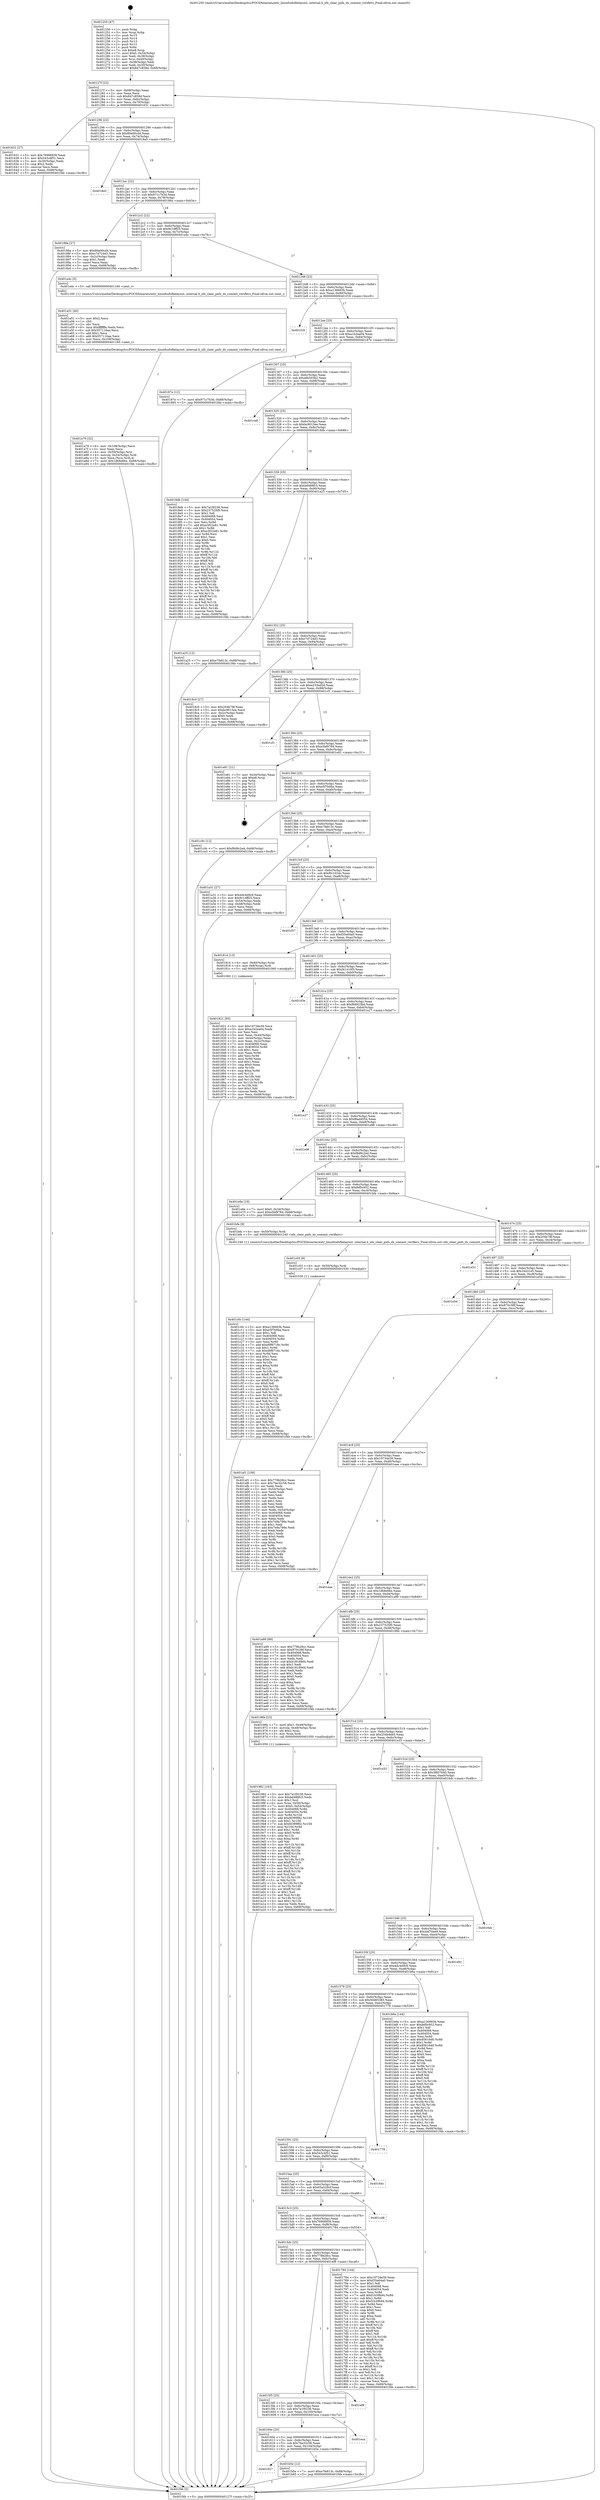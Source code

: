 digraph "0x401250" {
  label = "0x401250 (/mnt/c/Users/mathe/Desktop/tcc/POCII/binaries/extr_linuxfsnfsfilelayout..internal.h_nfs_clear_pnfs_ds_commit_verifiers_Final-ollvm.out::main(0))"
  labelloc = "t"
  node[shape=record]

  Entry [label="",width=0.3,height=0.3,shape=circle,fillcolor=black,style=filled]
  "0x40127f" [label="{
     0x40127f [23]\l
     | [instrs]\l
     &nbsp;&nbsp;0x40127f \<+3\>: mov -0x68(%rbp),%eax\l
     &nbsp;&nbsp;0x401282 \<+2\>: mov %eax,%ecx\l
     &nbsp;&nbsp;0x401284 \<+6\>: sub $0x847c859d,%ecx\l
     &nbsp;&nbsp;0x40128a \<+3\>: mov %eax,-0x6c(%rbp)\l
     &nbsp;&nbsp;0x40128d \<+3\>: mov %ecx,-0x70(%rbp)\l
     &nbsp;&nbsp;0x401290 \<+6\>: je 0000000000401631 \<main+0x3e1\>\l
  }"]
  "0x401631" [label="{
     0x401631 [27]\l
     | [instrs]\l
     &nbsp;&nbsp;0x401631 \<+5\>: mov $0x76968939,%eax\l
     &nbsp;&nbsp;0x401636 \<+5\>: mov $0x543c4f51,%ecx\l
     &nbsp;&nbsp;0x40163b \<+3\>: mov -0x30(%rbp),%edx\l
     &nbsp;&nbsp;0x40163e \<+3\>: cmp $0x2,%edx\l
     &nbsp;&nbsp;0x401641 \<+3\>: cmovne %ecx,%eax\l
     &nbsp;&nbsp;0x401644 \<+3\>: mov %eax,-0x68(%rbp)\l
     &nbsp;&nbsp;0x401647 \<+5\>: jmp 0000000000401f4b \<main+0xcfb\>\l
  }"]
  "0x401296" [label="{
     0x401296 [22]\l
     | [instrs]\l
     &nbsp;&nbsp;0x401296 \<+5\>: jmp 000000000040129b \<main+0x4b\>\l
     &nbsp;&nbsp;0x40129b \<+3\>: mov -0x6c(%rbp),%eax\l
     &nbsp;&nbsp;0x40129e \<+5\>: sub $0x89a00cd4,%eax\l
     &nbsp;&nbsp;0x4012a3 \<+3\>: mov %eax,-0x74(%rbp)\l
     &nbsp;&nbsp;0x4012a6 \<+6\>: je 00000000004018a5 \<main+0x655\>\l
  }"]
  "0x401f4b" [label="{
     0x401f4b [5]\l
     | [instrs]\l
     &nbsp;&nbsp;0x401f4b \<+5\>: jmp 000000000040127f \<main+0x2f\>\l
  }"]
  "0x401250" [label="{
     0x401250 [47]\l
     | [instrs]\l
     &nbsp;&nbsp;0x401250 \<+1\>: push %rbp\l
     &nbsp;&nbsp;0x401251 \<+3\>: mov %rsp,%rbp\l
     &nbsp;&nbsp;0x401254 \<+2\>: push %r15\l
     &nbsp;&nbsp;0x401256 \<+2\>: push %r14\l
     &nbsp;&nbsp;0x401258 \<+2\>: push %r13\l
     &nbsp;&nbsp;0x40125a \<+2\>: push %r12\l
     &nbsp;&nbsp;0x40125c \<+1\>: push %rbx\l
     &nbsp;&nbsp;0x40125d \<+7\>: sub $0xe8,%rsp\l
     &nbsp;&nbsp;0x401264 \<+7\>: movl $0x0,-0x34(%rbp)\l
     &nbsp;&nbsp;0x40126b \<+3\>: mov %edi,-0x38(%rbp)\l
     &nbsp;&nbsp;0x40126e \<+4\>: mov %rsi,-0x40(%rbp)\l
     &nbsp;&nbsp;0x401272 \<+3\>: mov -0x38(%rbp),%edi\l
     &nbsp;&nbsp;0x401275 \<+3\>: mov %edi,-0x30(%rbp)\l
     &nbsp;&nbsp;0x401278 \<+7\>: movl $0x847c859d,-0x68(%rbp)\l
  }"]
  Exit [label="",width=0.3,height=0.3,shape=circle,fillcolor=black,style=filled,peripheries=2]
  "0x4018a5" [label="{
     0x4018a5\l
  }", style=dashed]
  "0x4012ac" [label="{
     0x4012ac [22]\l
     | [instrs]\l
     &nbsp;&nbsp;0x4012ac \<+5\>: jmp 00000000004012b1 \<main+0x61\>\l
     &nbsp;&nbsp;0x4012b1 \<+3\>: mov -0x6c(%rbp),%eax\l
     &nbsp;&nbsp;0x4012b4 \<+5\>: sub $0x971c7b3d,%eax\l
     &nbsp;&nbsp;0x4012b9 \<+3\>: mov %eax,-0x78(%rbp)\l
     &nbsp;&nbsp;0x4012bc \<+6\>: je 000000000040188a \<main+0x63a\>\l
  }"]
  "0x401c0c" [label="{
     0x401c0c [144]\l
     | [instrs]\l
     &nbsp;&nbsp;0x401c0c \<+5\>: mov $0xa136663b,%eax\l
     &nbsp;&nbsp;0x401c11 \<+5\>: mov $0xe5f7b0ba,%ecx\l
     &nbsp;&nbsp;0x401c16 \<+2\>: mov $0x1,%dl\l
     &nbsp;&nbsp;0x401c18 \<+7\>: mov 0x404068,%esi\l
     &nbsp;&nbsp;0x401c1f \<+8\>: mov 0x404054,%r8d\l
     &nbsp;&nbsp;0x401c27 \<+3\>: mov %esi,%r9d\l
     &nbsp;&nbsp;0x401c2a \<+7\>: add $0xd9f6718c,%r9d\l
     &nbsp;&nbsp;0x401c31 \<+4\>: sub $0x1,%r9d\l
     &nbsp;&nbsp;0x401c35 \<+7\>: sub $0xd9f6718c,%r9d\l
     &nbsp;&nbsp;0x401c3c \<+4\>: imul %r9d,%esi\l
     &nbsp;&nbsp;0x401c40 \<+3\>: and $0x1,%esi\l
     &nbsp;&nbsp;0x401c43 \<+3\>: cmp $0x0,%esi\l
     &nbsp;&nbsp;0x401c46 \<+4\>: sete %r10b\l
     &nbsp;&nbsp;0x401c4a \<+4\>: cmp $0xa,%r8d\l
     &nbsp;&nbsp;0x401c4e \<+4\>: setl %r11b\l
     &nbsp;&nbsp;0x401c52 \<+3\>: mov %r10b,%bl\l
     &nbsp;&nbsp;0x401c55 \<+3\>: xor $0xff,%bl\l
     &nbsp;&nbsp;0x401c58 \<+3\>: mov %r11b,%r14b\l
     &nbsp;&nbsp;0x401c5b \<+4\>: xor $0xff,%r14b\l
     &nbsp;&nbsp;0x401c5f \<+3\>: xor $0x0,%dl\l
     &nbsp;&nbsp;0x401c62 \<+3\>: mov %bl,%r15b\l
     &nbsp;&nbsp;0x401c65 \<+4\>: and $0x0,%r15b\l
     &nbsp;&nbsp;0x401c69 \<+3\>: and %dl,%r10b\l
     &nbsp;&nbsp;0x401c6c \<+3\>: mov %r14b,%r12b\l
     &nbsp;&nbsp;0x401c6f \<+4\>: and $0x0,%r12b\l
     &nbsp;&nbsp;0x401c73 \<+3\>: and %dl,%r11b\l
     &nbsp;&nbsp;0x401c76 \<+3\>: or %r10b,%r15b\l
     &nbsp;&nbsp;0x401c79 \<+3\>: or %r11b,%r12b\l
     &nbsp;&nbsp;0x401c7c \<+3\>: xor %r12b,%r15b\l
     &nbsp;&nbsp;0x401c7f \<+3\>: or %r14b,%bl\l
     &nbsp;&nbsp;0x401c82 \<+3\>: xor $0xff,%bl\l
     &nbsp;&nbsp;0x401c85 \<+3\>: or $0x0,%dl\l
     &nbsp;&nbsp;0x401c88 \<+2\>: and %dl,%bl\l
     &nbsp;&nbsp;0x401c8a \<+3\>: or %bl,%r15b\l
     &nbsp;&nbsp;0x401c8d \<+4\>: test $0x1,%r15b\l
     &nbsp;&nbsp;0x401c91 \<+3\>: cmovne %ecx,%eax\l
     &nbsp;&nbsp;0x401c94 \<+3\>: mov %eax,-0x68(%rbp)\l
     &nbsp;&nbsp;0x401c97 \<+5\>: jmp 0000000000401f4b \<main+0xcfb\>\l
  }"]
  "0x40188a" [label="{
     0x40188a [27]\l
     | [instrs]\l
     &nbsp;&nbsp;0x40188a \<+5\>: mov $0x89a00cd4,%eax\l
     &nbsp;&nbsp;0x40188f \<+5\>: mov $0xc7d724d3,%ecx\l
     &nbsp;&nbsp;0x401894 \<+3\>: mov -0x2c(%rbp),%edx\l
     &nbsp;&nbsp;0x401897 \<+3\>: cmp $0x1,%edx\l
     &nbsp;&nbsp;0x40189a \<+3\>: cmovl %ecx,%eax\l
     &nbsp;&nbsp;0x40189d \<+3\>: mov %eax,-0x68(%rbp)\l
     &nbsp;&nbsp;0x4018a0 \<+5\>: jmp 0000000000401f4b \<main+0xcfb\>\l
  }"]
  "0x4012c2" [label="{
     0x4012c2 [22]\l
     | [instrs]\l
     &nbsp;&nbsp;0x4012c2 \<+5\>: jmp 00000000004012c7 \<main+0x77\>\l
     &nbsp;&nbsp;0x4012c7 \<+3\>: mov -0x6c(%rbp),%eax\l
     &nbsp;&nbsp;0x4012ca \<+5\>: sub $0x9c1dff25,%eax\l
     &nbsp;&nbsp;0x4012cf \<+3\>: mov %eax,-0x7c(%rbp)\l
     &nbsp;&nbsp;0x4012d2 \<+6\>: je 0000000000401a4c \<main+0x7fc\>\l
  }"]
  "0x401c03" [label="{
     0x401c03 [9]\l
     | [instrs]\l
     &nbsp;&nbsp;0x401c03 \<+4\>: mov -0x50(%rbp),%rdi\l
     &nbsp;&nbsp;0x401c07 \<+5\>: call 0000000000401030 \<free@plt\>\l
     | [calls]\l
     &nbsp;&nbsp;0x401030 \{1\} (unknown)\l
  }"]
  "0x401a4c" [label="{
     0x401a4c [5]\l
     | [instrs]\l
     &nbsp;&nbsp;0x401a4c \<+5\>: call 0000000000401160 \<next_i\>\l
     | [calls]\l
     &nbsp;&nbsp;0x401160 \{1\} (/mnt/c/Users/mathe/Desktop/tcc/POCII/binaries/extr_linuxfsnfsfilelayout..internal.h_nfs_clear_pnfs_ds_commit_verifiers_Final-ollvm.out::next_i)\l
  }"]
  "0x4012d8" [label="{
     0x4012d8 [22]\l
     | [instrs]\l
     &nbsp;&nbsp;0x4012d8 \<+5\>: jmp 00000000004012dd \<main+0x8d\>\l
     &nbsp;&nbsp;0x4012dd \<+3\>: mov -0x6c(%rbp),%eax\l
     &nbsp;&nbsp;0x4012e0 \<+5\>: sub $0xa136663b,%eax\l
     &nbsp;&nbsp;0x4012e5 \<+3\>: mov %eax,-0x80(%rbp)\l
     &nbsp;&nbsp;0x4012e8 \<+6\>: je 0000000000401f19 \<main+0xcc9\>\l
  }"]
  "0x401627" [label="{
     0x401627\l
  }", style=dashed]
  "0x401f19" [label="{
     0x401f19\l
  }", style=dashed]
  "0x4012ee" [label="{
     0x4012ee [25]\l
     | [instrs]\l
     &nbsp;&nbsp;0x4012ee \<+5\>: jmp 00000000004012f3 \<main+0xa3\>\l
     &nbsp;&nbsp;0x4012f3 \<+3\>: mov -0x6c(%rbp),%eax\l
     &nbsp;&nbsp;0x4012f6 \<+5\>: sub $0xa1b2ea04,%eax\l
     &nbsp;&nbsp;0x4012fb \<+6\>: mov %eax,-0x84(%rbp)\l
     &nbsp;&nbsp;0x401301 \<+6\>: je 000000000040187e \<main+0x62e\>\l
  }"]
  "0x401b5e" [label="{
     0x401b5e [12]\l
     | [instrs]\l
     &nbsp;&nbsp;0x401b5e \<+7\>: movl $0xe7fe813c,-0x68(%rbp)\l
     &nbsp;&nbsp;0x401b65 \<+5\>: jmp 0000000000401f4b \<main+0xcfb\>\l
  }"]
  "0x40187e" [label="{
     0x40187e [12]\l
     | [instrs]\l
     &nbsp;&nbsp;0x40187e \<+7\>: movl $0x971c7b3d,-0x68(%rbp)\l
     &nbsp;&nbsp;0x401885 \<+5\>: jmp 0000000000401f4b \<main+0xcfb\>\l
  }"]
  "0x401307" [label="{
     0x401307 [25]\l
     | [instrs]\l
     &nbsp;&nbsp;0x401307 \<+5\>: jmp 000000000040130c \<main+0xbc\>\l
     &nbsp;&nbsp;0x40130c \<+3\>: mov -0x6c(%rbp),%eax\l
     &nbsp;&nbsp;0x40130f \<+5\>: sub $0xa6b503b2,%eax\l
     &nbsp;&nbsp;0x401314 \<+6\>: mov %eax,-0x88(%rbp)\l
     &nbsp;&nbsp;0x40131a \<+6\>: je 0000000000401ca8 \<main+0xa58\>\l
  }"]
  "0x40160e" [label="{
     0x40160e [25]\l
     | [instrs]\l
     &nbsp;&nbsp;0x40160e \<+5\>: jmp 0000000000401613 \<main+0x3c3\>\l
     &nbsp;&nbsp;0x401613 \<+3\>: mov -0x6c(%rbp),%eax\l
     &nbsp;&nbsp;0x401616 \<+5\>: sub $0x7be32c58,%eax\l
     &nbsp;&nbsp;0x40161b \<+6\>: mov %eax,-0x104(%rbp)\l
     &nbsp;&nbsp;0x401621 \<+6\>: je 0000000000401b5e \<main+0x90e\>\l
  }"]
  "0x401ca8" [label="{
     0x401ca8\l
  }", style=dashed]
  "0x401320" [label="{
     0x401320 [25]\l
     | [instrs]\l
     &nbsp;&nbsp;0x401320 \<+5\>: jmp 0000000000401325 \<main+0xd5\>\l
     &nbsp;&nbsp;0x401325 \<+3\>: mov -0x6c(%rbp),%eax\l
     &nbsp;&nbsp;0x401328 \<+5\>: sub $0xbc9015ee,%eax\l
     &nbsp;&nbsp;0x40132d \<+6\>: mov %eax,-0x8c(%rbp)\l
     &nbsp;&nbsp;0x401333 \<+6\>: je 00000000004018db \<main+0x68b\>\l
  }"]
  "0x401eca" [label="{
     0x401eca\l
  }", style=dashed]
  "0x4018db" [label="{
     0x4018db [144]\l
     | [instrs]\l
     &nbsp;&nbsp;0x4018db \<+5\>: mov $0x7a1f0236,%eax\l
     &nbsp;&nbsp;0x4018e0 \<+5\>: mov $0x237525f0,%ecx\l
     &nbsp;&nbsp;0x4018e5 \<+2\>: mov $0x1,%dl\l
     &nbsp;&nbsp;0x4018e7 \<+7\>: mov 0x404068,%esi\l
     &nbsp;&nbsp;0x4018ee \<+7\>: mov 0x404054,%edi\l
     &nbsp;&nbsp;0x4018f5 \<+3\>: mov %esi,%r8d\l
     &nbsp;&nbsp;0x4018f8 \<+7\>: add $0xe3f22e81,%r8d\l
     &nbsp;&nbsp;0x4018ff \<+4\>: sub $0x1,%r8d\l
     &nbsp;&nbsp;0x401903 \<+7\>: sub $0xe3f22e81,%r8d\l
     &nbsp;&nbsp;0x40190a \<+4\>: imul %r8d,%esi\l
     &nbsp;&nbsp;0x40190e \<+3\>: and $0x1,%esi\l
     &nbsp;&nbsp;0x401911 \<+3\>: cmp $0x0,%esi\l
     &nbsp;&nbsp;0x401914 \<+4\>: sete %r9b\l
     &nbsp;&nbsp;0x401918 \<+3\>: cmp $0xa,%edi\l
     &nbsp;&nbsp;0x40191b \<+4\>: setl %r10b\l
     &nbsp;&nbsp;0x40191f \<+3\>: mov %r9b,%r11b\l
     &nbsp;&nbsp;0x401922 \<+4\>: xor $0xff,%r11b\l
     &nbsp;&nbsp;0x401926 \<+3\>: mov %r10b,%bl\l
     &nbsp;&nbsp;0x401929 \<+3\>: xor $0xff,%bl\l
     &nbsp;&nbsp;0x40192c \<+3\>: xor $0x1,%dl\l
     &nbsp;&nbsp;0x40192f \<+3\>: mov %r11b,%r14b\l
     &nbsp;&nbsp;0x401932 \<+4\>: and $0xff,%r14b\l
     &nbsp;&nbsp;0x401936 \<+3\>: and %dl,%r9b\l
     &nbsp;&nbsp;0x401939 \<+3\>: mov %bl,%r15b\l
     &nbsp;&nbsp;0x40193c \<+4\>: and $0xff,%r15b\l
     &nbsp;&nbsp;0x401940 \<+3\>: and %dl,%r10b\l
     &nbsp;&nbsp;0x401943 \<+3\>: or %r9b,%r14b\l
     &nbsp;&nbsp;0x401946 \<+3\>: or %r10b,%r15b\l
     &nbsp;&nbsp;0x401949 \<+3\>: xor %r15b,%r14b\l
     &nbsp;&nbsp;0x40194c \<+3\>: or %bl,%r11b\l
     &nbsp;&nbsp;0x40194f \<+4\>: xor $0xff,%r11b\l
     &nbsp;&nbsp;0x401953 \<+3\>: or $0x1,%dl\l
     &nbsp;&nbsp;0x401956 \<+3\>: and %dl,%r11b\l
     &nbsp;&nbsp;0x401959 \<+3\>: or %r11b,%r14b\l
     &nbsp;&nbsp;0x40195c \<+4\>: test $0x1,%r14b\l
     &nbsp;&nbsp;0x401960 \<+3\>: cmovne %ecx,%eax\l
     &nbsp;&nbsp;0x401963 \<+3\>: mov %eax,-0x68(%rbp)\l
     &nbsp;&nbsp;0x401966 \<+5\>: jmp 0000000000401f4b \<main+0xcfb\>\l
  }"]
  "0x401339" [label="{
     0x401339 [25]\l
     | [instrs]\l
     &nbsp;&nbsp;0x401339 \<+5\>: jmp 000000000040133e \<main+0xee\>\l
     &nbsp;&nbsp;0x40133e \<+3\>: mov -0x6c(%rbp),%eax\l
     &nbsp;&nbsp;0x401341 \<+5\>: sub $0xbd488fc5,%eax\l
     &nbsp;&nbsp;0x401346 \<+6\>: mov %eax,-0x90(%rbp)\l
     &nbsp;&nbsp;0x40134c \<+6\>: je 0000000000401a25 \<main+0x7d5\>\l
  }"]
  "0x4015f5" [label="{
     0x4015f5 [25]\l
     | [instrs]\l
     &nbsp;&nbsp;0x4015f5 \<+5\>: jmp 00000000004015fa \<main+0x3aa\>\l
     &nbsp;&nbsp;0x4015fa \<+3\>: mov -0x6c(%rbp),%eax\l
     &nbsp;&nbsp;0x4015fd \<+5\>: sub $0x7a1f0236,%eax\l
     &nbsp;&nbsp;0x401602 \<+6\>: mov %eax,-0x100(%rbp)\l
     &nbsp;&nbsp;0x401608 \<+6\>: je 0000000000401eca \<main+0xc7a\>\l
  }"]
  "0x401a25" [label="{
     0x401a25 [12]\l
     | [instrs]\l
     &nbsp;&nbsp;0x401a25 \<+7\>: movl $0xe7fe813c,-0x68(%rbp)\l
     &nbsp;&nbsp;0x401a2c \<+5\>: jmp 0000000000401f4b \<main+0xcfb\>\l
  }"]
  "0x401352" [label="{
     0x401352 [25]\l
     | [instrs]\l
     &nbsp;&nbsp;0x401352 \<+5\>: jmp 0000000000401357 \<main+0x107\>\l
     &nbsp;&nbsp;0x401357 \<+3\>: mov -0x6c(%rbp),%eax\l
     &nbsp;&nbsp;0x40135a \<+5\>: sub $0xc7d724d3,%eax\l
     &nbsp;&nbsp;0x40135f \<+6\>: mov %eax,-0x94(%rbp)\l
     &nbsp;&nbsp;0x401365 \<+6\>: je 00000000004018c0 \<main+0x670\>\l
  }"]
  "0x401ef8" [label="{
     0x401ef8\l
  }", style=dashed]
  "0x4018c0" [label="{
     0x4018c0 [27]\l
     | [instrs]\l
     &nbsp;&nbsp;0x4018c0 \<+5\>: mov $0x204b78f,%eax\l
     &nbsp;&nbsp;0x4018c5 \<+5\>: mov $0xbc9015ee,%ecx\l
     &nbsp;&nbsp;0x4018ca \<+3\>: mov -0x2c(%rbp),%edx\l
     &nbsp;&nbsp;0x4018cd \<+3\>: cmp $0x0,%edx\l
     &nbsp;&nbsp;0x4018d0 \<+3\>: cmove %ecx,%eax\l
     &nbsp;&nbsp;0x4018d3 \<+3\>: mov %eax,-0x68(%rbp)\l
     &nbsp;&nbsp;0x4018d6 \<+5\>: jmp 0000000000401f4b \<main+0xcfb\>\l
  }"]
  "0x40136b" [label="{
     0x40136b [25]\l
     | [instrs]\l
     &nbsp;&nbsp;0x40136b \<+5\>: jmp 0000000000401370 \<main+0x120\>\l
     &nbsp;&nbsp;0x401370 \<+3\>: mov -0x6c(%rbp),%eax\l
     &nbsp;&nbsp;0x401373 \<+5\>: sub $0xe233ed2d,%eax\l
     &nbsp;&nbsp;0x401378 \<+6\>: mov %eax,-0x98(%rbp)\l
     &nbsp;&nbsp;0x40137e \<+6\>: je 0000000000401cf1 \<main+0xaa1\>\l
  }"]
  "0x401a79" [label="{
     0x401a79 [32]\l
     | [instrs]\l
     &nbsp;&nbsp;0x401a79 \<+6\>: mov -0x108(%rbp),%ecx\l
     &nbsp;&nbsp;0x401a7f \<+3\>: imul %eax,%ecx\l
     &nbsp;&nbsp;0x401a82 \<+4\>: mov -0x50(%rbp),%rsi\l
     &nbsp;&nbsp;0x401a86 \<+4\>: movslq -0x54(%rbp),%rdi\l
     &nbsp;&nbsp;0x401a8a \<+3\>: mov %ecx,(%rsi,%rdi,4)\l
     &nbsp;&nbsp;0x401a8d \<+7\>: movl $0x1d68e66e,-0x68(%rbp)\l
     &nbsp;&nbsp;0x401a94 \<+5\>: jmp 0000000000401f4b \<main+0xcfb\>\l
  }"]
  "0x401cf1" [label="{
     0x401cf1\l
  }", style=dashed]
  "0x401384" [label="{
     0x401384 [25]\l
     | [instrs]\l
     &nbsp;&nbsp;0x401384 \<+5\>: jmp 0000000000401389 \<main+0x139\>\l
     &nbsp;&nbsp;0x401389 \<+3\>: mov -0x6c(%rbp),%eax\l
     &nbsp;&nbsp;0x40138c \<+5\>: sub $0xe5bf9784,%eax\l
     &nbsp;&nbsp;0x401391 \<+6\>: mov %eax,-0x9c(%rbp)\l
     &nbsp;&nbsp;0x401397 \<+6\>: je 0000000000401e81 \<main+0xc31\>\l
  }"]
  "0x401a51" [label="{
     0x401a51 [40]\l
     | [instrs]\l
     &nbsp;&nbsp;0x401a51 \<+5\>: mov $0x2,%ecx\l
     &nbsp;&nbsp;0x401a56 \<+1\>: cltd\l
     &nbsp;&nbsp;0x401a57 \<+2\>: idiv %ecx\l
     &nbsp;&nbsp;0x401a59 \<+6\>: imul $0xfffffffe,%edx,%ecx\l
     &nbsp;&nbsp;0x401a5f \<+6\>: sub $0x557116aa,%ecx\l
     &nbsp;&nbsp;0x401a65 \<+3\>: add $0x1,%ecx\l
     &nbsp;&nbsp;0x401a68 \<+6\>: add $0x557116aa,%ecx\l
     &nbsp;&nbsp;0x401a6e \<+6\>: mov %ecx,-0x108(%rbp)\l
     &nbsp;&nbsp;0x401a74 \<+5\>: call 0000000000401160 \<next_i\>\l
     | [calls]\l
     &nbsp;&nbsp;0x401160 \{1\} (/mnt/c/Users/mathe/Desktop/tcc/POCII/binaries/extr_linuxfsnfsfilelayout..internal.h_nfs_clear_pnfs_ds_commit_verifiers_Final-ollvm.out::next_i)\l
  }"]
  "0x401e81" [label="{
     0x401e81 [21]\l
     | [instrs]\l
     &nbsp;&nbsp;0x401e81 \<+3\>: mov -0x34(%rbp),%eax\l
     &nbsp;&nbsp;0x401e84 \<+7\>: add $0xe8,%rsp\l
     &nbsp;&nbsp;0x401e8b \<+1\>: pop %rbx\l
     &nbsp;&nbsp;0x401e8c \<+2\>: pop %r12\l
     &nbsp;&nbsp;0x401e8e \<+2\>: pop %r13\l
     &nbsp;&nbsp;0x401e90 \<+2\>: pop %r14\l
     &nbsp;&nbsp;0x401e92 \<+2\>: pop %r15\l
     &nbsp;&nbsp;0x401e94 \<+1\>: pop %rbp\l
     &nbsp;&nbsp;0x401e95 \<+1\>: ret\l
  }"]
  "0x40139d" [label="{
     0x40139d [25]\l
     | [instrs]\l
     &nbsp;&nbsp;0x40139d \<+5\>: jmp 00000000004013a2 \<main+0x152\>\l
     &nbsp;&nbsp;0x4013a2 \<+3\>: mov -0x6c(%rbp),%eax\l
     &nbsp;&nbsp;0x4013a5 \<+5\>: sub $0xe5f7b0ba,%eax\l
     &nbsp;&nbsp;0x4013aa \<+6\>: mov %eax,-0xa0(%rbp)\l
     &nbsp;&nbsp;0x4013b0 \<+6\>: je 0000000000401c9c \<main+0xa4c\>\l
  }"]
  "0x401982" [label="{
     0x401982 [163]\l
     | [instrs]\l
     &nbsp;&nbsp;0x401982 \<+5\>: mov $0x7a1f0236,%ecx\l
     &nbsp;&nbsp;0x401987 \<+5\>: mov $0xbd488fc5,%edx\l
     &nbsp;&nbsp;0x40198c \<+3\>: mov $0x1,%sil\l
     &nbsp;&nbsp;0x40198f \<+4\>: mov %rax,-0x50(%rbp)\l
     &nbsp;&nbsp;0x401993 \<+7\>: movl $0x0,-0x54(%rbp)\l
     &nbsp;&nbsp;0x40199a \<+8\>: mov 0x404068,%r8d\l
     &nbsp;&nbsp;0x4019a2 \<+8\>: mov 0x404054,%r9d\l
     &nbsp;&nbsp;0x4019aa \<+3\>: mov %r8d,%r10d\l
     &nbsp;&nbsp;0x4019ad \<+7\>: add $0xfd399f82,%r10d\l
     &nbsp;&nbsp;0x4019b4 \<+4\>: sub $0x1,%r10d\l
     &nbsp;&nbsp;0x4019b8 \<+7\>: sub $0xfd399f82,%r10d\l
     &nbsp;&nbsp;0x4019bf \<+4\>: imul %r10d,%r8d\l
     &nbsp;&nbsp;0x4019c3 \<+4\>: and $0x1,%r8d\l
     &nbsp;&nbsp;0x4019c7 \<+4\>: cmp $0x0,%r8d\l
     &nbsp;&nbsp;0x4019cb \<+4\>: sete %r11b\l
     &nbsp;&nbsp;0x4019cf \<+4\>: cmp $0xa,%r9d\l
     &nbsp;&nbsp;0x4019d3 \<+3\>: setl %bl\l
     &nbsp;&nbsp;0x4019d6 \<+3\>: mov %r11b,%r14b\l
     &nbsp;&nbsp;0x4019d9 \<+4\>: xor $0xff,%r14b\l
     &nbsp;&nbsp;0x4019dd \<+3\>: mov %bl,%r15b\l
     &nbsp;&nbsp;0x4019e0 \<+4\>: xor $0xff,%r15b\l
     &nbsp;&nbsp;0x4019e4 \<+4\>: xor $0x1,%sil\l
     &nbsp;&nbsp;0x4019e8 \<+3\>: mov %r14b,%r12b\l
     &nbsp;&nbsp;0x4019eb \<+4\>: and $0xff,%r12b\l
     &nbsp;&nbsp;0x4019ef \<+3\>: and %sil,%r11b\l
     &nbsp;&nbsp;0x4019f2 \<+3\>: mov %r15b,%r13b\l
     &nbsp;&nbsp;0x4019f5 \<+4\>: and $0xff,%r13b\l
     &nbsp;&nbsp;0x4019f9 \<+3\>: and %sil,%bl\l
     &nbsp;&nbsp;0x4019fc \<+3\>: or %r11b,%r12b\l
     &nbsp;&nbsp;0x4019ff \<+3\>: or %bl,%r13b\l
     &nbsp;&nbsp;0x401a02 \<+3\>: xor %r13b,%r12b\l
     &nbsp;&nbsp;0x401a05 \<+3\>: or %r15b,%r14b\l
     &nbsp;&nbsp;0x401a08 \<+4\>: xor $0xff,%r14b\l
     &nbsp;&nbsp;0x401a0c \<+4\>: or $0x1,%sil\l
     &nbsp;&nbsp;0x401a10 \<+3\>: and %sil,%r14b\l
     &nbsp;&nbsp;0x401a13 \<+3\>: or %r14b,%r12b\l
     &nbsp;&nbsp;0x401a16 \<+4\>: test $0x1,%r12b\l
     &nbsp;&nbsp;0x401a1a \<+3\>: cmovne %edx,%ecx\l
     &nbsp;&nbsp;0x401a1d \<+3\>: mov %ecx,-0x68(%rbp)\l
     &nbsp;&nbsp;0x401a20 \<+5\>: jmp 0000000000401f4b \<main+0xcfb\>\l
  }"]
  "0x401c9c" [label="{
     0x401c9c [12]\l
     | [instrs]\l
     &nbsp;&nbsp;0x401c9c \<+7\>: movl $0xf8d9c2ed,-0x68(%rbp)\l
     &nbsp;&nbsp;0x401ca3 \<+5\>: jmp 0000000000401f4b \<main+0xcfb\>\l
  }"]
  "0x4013b6" [label="{
     0x4013b6 [25]\l
     | [instrs]\l
     &nbsp;&nbsp;0x4013b6 \<+5\>: jmp 00000000004013bb \<main+0x16b\>\l
     &nbsp;&nbsp;0x4013bb \<+3\>: mov -0x6c(%rbp),%eax\l
     &nbsp;&nbsp;0x4013be \<+5\>: sub $0xe7fe813c,%eax\l
     &nbsp;&nbsp;0x4013c3 \<+6\>: mov %eax,-0xa4(%rbp)\l
     &nbsp;&nbsp;0x4013c9 \<+6\>: je 0000000000401a31 \<main+0x7e1\>\l
  }"]
  "0x401821" [label="{
     0x401821 [93]\l
     | [instrs]\l
     &nbsp;&nbsp;0x401821 \<+5\>: mov $0x19734e39,%ecx\l
     &nbsp;&nbsp;0x401826 \<+5\>: mov $0xa1b2ea04,%edx\l
     &nbsp;&nbsp;0x40182b \<+2\>: xor %esi,%esi\l
     &nbsp;&nbsp;0x40182d \<+3\>: mov %eax,-0x44(%rbp)\l
     &nbsp;&nbsp;0x401830 \<+3\>: mov -0x44(%rbp),%eax\l
     &nbsp;&nbsp;0x401833 \<+3\>: mov %eax,-0x2c(%rbp)\l
     &nbsp;&nbsp;0x401836 \<+7\>: mov 0x404068,%eax\l
     &nbsp;&nbsp;0x40183d \<+8\>: mov 0x404054,%r8d\l
     &nbsp;&nbsp;0x401845 \<+3\>: sub $0x1,%esi\l
     &nbsp;&nbsp;0x401848 \<+3\>: mov %eax,%r9d\l
     &nbsp;&nbsp;0x40184b \<+3\>: add %esi,%r9d\l
     &nbsp;&nbsp;0x40184e \<+4\>: imul %r9d,%eax\l
     &nbsp;&nbsp;0x401852 \<+3\>: and $0x1,%eax\l
     &nbsp;&nbsp;0x401855 \<+3\>: cmp $0x0,%eax\l
     &nbsp;&nbsp;0x401858 \<+4\>: sete %r10b\l
     &nbsp;&nbsp;0x40185c \<+4\>: cmp $0xa,%r8d\l
     &nbsp;&nbsp;0x401860 \<+4\>: setl %r11b\l
     &nbsp;&nbsp;0x401864 \<+3\>: mov %r10b,%bl\l
     &nbsp;&nbsp;0x401867 \<+3\>: and %r11b,%bl\l
     &nbsp;&nbsp;0x40186a \<+3\>: xor %r11b,%r10b\l
     &nbsp;&nbsp;0x40186d \<+3\>: or %r10b,%bl\l
     &nbsp;&nbsp;0x401870 \<+3\>: test $0x1,%bl\l
     &nbsp;&nbsp;0x401873 \<+3\>: cmovne %edx,%ecx\l
     &nbsp;&nbsp;0x401876 \<+3\>: mov %ecx,-0x68(%rbp)\l
     &nbsp;&nbsp;0x401879 \<+5\>: jmp 0000000000401f4b \<main+0xcfb\>\l
  }"]
  "0x401a31" [label="{
     0x401a31 [27]\l
     | [instrs]\l
     &nbsp;&nbsp;0x401a31 \<+5\>: mov $0x4dc4d9c9,%eax\l
     &nbsp;&nbsp;0x401a36 \<+5\>: mov $0x9c1dff25,%ecx\l
     &nbsp;&nbsp;0x401a3b \<+3\>: mov -0x54(%rbp),%edx\l
     &nbsp;&nbsp;0x401a3e \<+3\>: cmp -0x48(%rbp),%edx\l
     &nbsp;&nbsp;0x401a41 \<+3\>: cmovl %ecx,%eax\l
     &nbsp;&nbsp;0x401a44 \<+3\>: mov %eax,-0x68(%rbp)\l
     &nbsp;&nbsp;0x401a47 \<+5\>: jmp 0000000000401f4b \<main+0xcfb\>\l
  }"]
  "0x4013cf" [label="{
     0x4013cf [25]\l
     | [instrs]\l
     &nbsp;&nbsp;0x4013cf \<+5\>: jmp 00000000004013d4 \<main+0x184\>\l
     &nbsp;&nbsp;0x4013d4 \<+3\>: mov -0x6c(%rbp),%eax\l
     &nbsp;&nbsp;0x4013d7 \<+5\>: sub $0xf0c1024c,%eax\l
     &nbsp;&nbsp;0x4013dc \<+6\>: mov %eax,-0xa8(%rbp)\l
     &nbsp;&nbsp;0x4013e2 \<+6\>: je 0000000000401f37 \<main+0xce7\>\l
  }"]
  "0x4015dc" [label="{
     0x4015dc [25]\l
     | [instrs]\l
     &nbsp;&nbsp;0x4015dc \<+5\>: jmp 00000000004015e1 \<main+0x391\>\l
     &nbsp;&nbsp;0x4015e1 \<+3\>: mov -0x6c(%rbp),%eax\l
     &nbsp;&nbsp;0x4015e4 \<+5\>: sub $0x778b28cc,%eax\l
     &nbsp;&nbsp;0x4015e9 \<+6\>: mov %eax,-0xfc(%rbp)\l
     &nbsp;&nbsp;0x4015ef \<+6\>: je 0000000000401ef8 \<main+0xca8\>\l
  }"]
  "0x401f37" [label="{
     0x401f37\l
  }", style=dashed]
  "0x4013e8" [label="{
     0x4013e8 [25]\l
     | [instrs]\l
     &nbsp;&nbsp;0x4013e8 \<+5\>: jmp 00000000004013ed \<main+0x19d\>\l
     &nbsp;&nbsp;0x4013ed \<+3\>: mov -0x6c(%rbp),%eax\l
     &nbsp;&nbsp;0x4013f0 \<+5\>: sub $0xf35e64a0,%eax\l
     &nbsp;&nbsp;0x4013f5 \<+6\>: mov %eax,-0xac(%rbp)\l
     &nbsp;&nbsp;0x4013fb \<+6\>: je 0000000000401814 \<main+0x5c4\>\l
  }"]
  "0x401784" [label="{
     0x401784 [144]\l
     | [instrs]\l
     &nbsp;&nbsp;0x401784 \<+5\>: mov $0x19734e39,%eax\l
     &nbsp;&nbsp;0x401789 \<+5\>: mov $0xf35e64a0,%ecx\l
     &nbsp;&nbsp;0x40178e \<+2\>: mov $0x1,%dl\l
     &nbsp;&nbsp;0x401790 \<+7\>: mov 0x404068,%esi\l
     &nbsp;&nbsp;0x401797 \<+7\>: mov 0x404054,%edi\l
     &nbsp;&nbsp;0x40179e \<+3\>: mov %esi,%r8d\l
     &nbsp;&nbsp;0x4017a1 \<+7\>: add $0xf1b39b94,%r8d\l
     &nbsp;&nbsp;0x4017a8 \<+4\>: sub $0x1,%r8d\l
     &nbsp;&nbsp;0x4017ac \<+7\>: sub $0xf1b39b94,%r8d\l
     &nbsp;&nbsp;0x4017b3 \<+4\>: imul %r8d,%esi\l
     &nbsp;&nbsp;0x4017b7 \<+3\>: and $0x1,%esi\l
     &nbsp;&nbsp;0x4017ba \<+3\>: cmp $0x0,%esi\l
     &nbsp;&nbsp;0x4017bd \<+4\>: sete %r9b\l
     &nbsp;&nbsp;0x4017c1 \<+3\>: cmp $0xa,%edi\l
     &nbsp;&nbsp;0x4017c4 \<+4\>: setl %r10b\l
     &nbsp;&nbsp;0x4017c8 \<+3\>: mov %r9b,%r11b\l
     &nbsp;&nbsp;0x4017cb \<+4\>: xor $0xff,%r11b\l
     &nbsp;&nbsp;0x4017cf \<+3\>: mov %r10b,%bl\l
     &nbsp;&nbsp;0x4017d2 \<+3\>: xor $0xff,%bl\l
     &nbsp;&nbsp;0x4017d5 \<+3\>: xor $0x1,%dl\l
     &nbsp;&nbsp;0x4017d8 \<+3\>: mov %r11b,%r14b\l
     &nbsp;&nbsp;0x4017db \<+4\>: and $0xff,%r14b\l
     &nbsp;&nbsp;0x4017df \<+3\>: and %dl,%r9b\l
     &nbsp;&nbsp;0x4017e2 \<+3\>: mov %bl,%r15b\l
     &nbsp;&nbsp;0x4017e5 \<+4\>: and $0xff,%r15b\l
     &nbsp;&nbsp;0x4017e9 \<+3\>: and %dl,%r10b\l
     &nbsp;&nbsp;0x4017ec \<+3\>: or %r9b,%r14b\l
     &nbsp;&nbsp;0x4017ef \<+3\>: or %r10b,%r15b\l
     &nbsp;&nbsp;0x4017f2 \<+3\>: xor %r15b,%r14b\l
     &nbsp;&nbsp;0x4017f5 \<+3\>: or %bl,%r11b\l
     &nbsp;&nbsp;0x4017f8 \<+4\>: xor $0xff,%r11b\l
     &nbsp;&nbsp;0x4017fc \<+3\>: or $0x1,%dl\l
     &nbsp;&nbsp;0x4017ff \<+3\>: and %dl,%r11b\l
     &nbsp;&nbsp;0x401802 \<+3\>: or %r11b,%r14b\l
     &nbsp;&nbsp;0x401805 \<+4\>: test $0x1,%r14b\l
     &nbsp;&nbsp;0x401809 \<+3\>: cmovne %ecx,%eax\l
     &nbsp;&nbsp;0x40180c \<+3\>: mov %eax,-0x68(%rbp)\l
     &nbsp;&nbsp;0x40180f \<+5\>: jmp 0000000000401f4b \<main+0xcfb\>\l
  }"]
  "0x401814" [label="{
     0x401814 [13]\l
     | [instrs]\l
     &nbsp;&nbsp;0x401814 \<+4\>: mov -0x40(%rbp),%rax\l
     &nbsp;&nbsp;0x401818 \<+4\>: mov 0x8(%rax),%rdi\l
     &nbsp;&nbsp;0x40181c \<+5\>: call 0000000000401060 \<atoi@plt\>\l
     | [calls]\l
     &nbsp;&nbsp;0x401060 \{1\} (unknown)\l
  }"]
  "0x401401" [label="{
     0x401401 [25]\l
     | [instrs]\l
     &nbsp;&nbsp;0x401401 \<+5\>: jmp 0000000000401406 \<main+0x1b6\>\l
     &nbsp;&nbsp;0x401406 \<+3\>: mov -0x6c(%rbp),%eax\l
     &nbsp;&nbsp;0x401409 \<+5\>: sub $0xf41410f3,%eax\l
     &nbsp;&nbsp;0x40140e \<+6\>: mov %eax,-0xb0(%rbp)\l
     &nbsp;&nbsp;0x401414 \<+6\>: je 0000000000401d3e \<main+0xaee\>\l
  }"]
  "0x4015c3" [label="{
     0x4015c3 [25]\l
     | [instrs]\l
     &nbsp;&nbsp;0x4015c3 \<+5\>: jmp 00000000004015c8 \<main+0x378\>\l
     &nbsp;&nbsp;0x4015c8 \<+3\>: mov -0x6c(%rbp),%eax\l
     &nbsp;&nbsp;0x4015cb \<+5\>: sub $0x76968939,%eax\l
     &nbsp;&nbsp;0x4015d0 \<+6\>: mov %eax,-0xf8(%rbp)\l
     &nbsp;&nbsp;0x4015d6 \<+6\>: je 0000000000401784 \<main+0x534\>\l
  }"]
  "0x401d3e" [label="{
     0x401d3e\l
  }", style=dashed]
  "0x40141a" [label="{
     0x40141a [25]\l
     | [instrs]\l
     &nbsp;&nbsp;0x40141a \<+5\>: jmp 000000000040141f \<main+0x1cf\>\l
     &nbsp;&nbsp;0x40141f \<+3\>: mov -0x6c(%rbp),%eax\l
     &nbsp;&nbsp;0x401422 \<+5\>: sub $0xf6d923bd,%eax\l
     &nbsp;&nbsp;0x401427 \<+6\>: mov %eax,-0xb4(%rbp)\l
     &nbsp;&nbsp;0x40142d \<+6\>: je 0000000000401e27 \<main+0xbd7\>\l
  }"]
  "0x401cd6" [label="{
     0x401cd6\l
  }", style=dashed]
  "0x401e27" [label="{
     0x401e27\l
  }", style=dashed]
  "0x401433" [label="{
     0x401433 [25]\l
     | [instrs]\l
     &nbsp;&nbsp;0x401433 \<+5\>: jmp 0000000000401438 \<main+0x1e8\>\l
     &nbsp;&nbsp;0x401438 \<+3\>: mov -0x6c(%rbp),%eax\l
     &nbsp;&nbsp;0x40143b \<+5\>: sub $0xf8ad4054,%eax\l
     &nbsp;&nbsp;0x401440 \<+6\>: mov %eax,-0xb8(%rbp)\l
     &nbsp;&nbsp;0x401446 \<+6\>: je 0000000000401e96 \<main+0xc46\>\l
  }"]
  "0x4015aa" [label="{
     0x4015aa [25]\l
     | [instrs]\l
     &nbsp;&nbsp;0x4015aa \<+5\>: jmp 00000000004015af \<main+0x35f\>\l
     &nbsp;&nbsp;0x4015af \<+3\>: mov -0x6c(%rbp),%eax\l
     &nbsp;&nbsp;0x4015b2 \<+5\>: sub $0x65a529cf,%eax\l
     &nbsp;&nbsp;0x4015b7 \<+6\>: mov %eax,-0xf4(%rbp)\l
     &nbsp;&nbsp;0x4015bd \<+6\>: je 0000000000401cd6 \<main+0xa86\>\l
  }"]
  "0x401e96" [label="{
     0x401e96\l
  }", style=dashed]
  "0x40144c" [label="{
     0x40144c [25]\l
     | [instrs]\l
     &nbsp;&nbsp;0x40144c \<+5\>: jmp 0000000000401451 \<main+0x201\>\l
     &nbsp;&nbsp;0x401451 \<+3\>: mov -0x6c(%rbp),%eax\l
     &nbsp;&nbsp;0x401454 \<+5\>: sub $0xf8d9c2ed,%eax\l
     &nbsp;&nbsp;0x401459 \<+6\>: mov %eax,-0xbc(%rbp)\l
     &nbsp;&nbsp;0x40145f \<+6\>: je 0000000000401e6e \<main+0xc1e\>\l
  }"]
  "0x40164c" [label="{
     0x40164c\l
  }", style=dashed]
  "0x401e6e" [label="{
     0x401e6e [19]\l
     | [instrs]\l
     &nbsp;&nbsp;0x401e6e \<+7\>: movl $0x0,-0x34(%rbp)\l
     &nbsp;&nbsp;0x401e75 \<+7\>: movl $0xe5bf9784,-0x68(%rbp)\l
     &nbsp;&nbsp;0x401e7c \<+5\>: jmp 0000000000401f4b \<main+0xcfb\>\l
  }"]
  "0x401465" [label="{
     0x401465 [25]\l
     | [instrs]\l
     &nbsp;&nbsp;0x401465 \<+5\>: jmp 000000000040146a \<main+0x21a\>\l
     &nbsp;&nbsp;0x40146a \<+3\>: mov -0x6c(%rbp),%eax\l
     &nbsp;&nbsp;0x40146d \<+5\>: sub $0xfef0c952,%eax\l
     &nbsp;&nbsp;0x401472 \<+6\>: mov %eax,-0xc0(%rbp)\l
     &nbsp;&nbsp;0x401478 \<+6\>: je 0000000000401bfa \<main+0x9aa\>\l
  }"]
  "0x401591" [label="{
     0x401591 [25]\l
     | [instrs]\l
     &nbsp;&nbsp;0x401591 \<+5\>: jmp 0000000000401596 \<main+0x346\>\l
     &nbsp;&nbsp;0x401596 \<+3\>: mov -0x6c(%rbp),%eax\l
     &nbsp;&nbsp;0x401599 \<+5\>: sub $0x543c4f51,%eax\l
     &nbsp;&nbsp;0x40159e \<+6\>: mov %eax,-0xf0(%rbp)\l
     &nbsp;&nbsp;0x4015a4 \<+6\>: je 000000000040164c \<main+0x3fc\>\l
  }"]
  "0x401bfa" [label="{
     0x401bfa [9]\l
     | [instrs]\l
     &nbsp;&nbsp;0x401bfa \<+4\>: mov -0x50(%rbp),%rdi\l
     &nbsp;&nbsp;0x401bfe \<+5\>: call 0000000000401240 \<nfs_clear_pnfs_ds_commit_verifiers\>\l
     | [calls]\l
     &nbsp;&nbsp;0x401240 \{1\} (/mnt/c/Users/mathe/Desktop/tcc/POCII/binaries/extr_linuxfsnfsfilelayout..internal.h_nfs_clear_pnfs_ds_commit_verifiers_Final-ollvm.out::nfs_clear_pnfs_ds_commit_verifiers)\l
  }"]
  "0x40147e" [label="{
     0x40147e [25]\l
     | [instrs]\l
     &nbsp;&nbsp;0x40147e \<+5\>: jmp 0000000000401483 \<main+0x233\>\l
     &nbsp;&nbsp;0x401483 \<+3\>: mov -0x6c(%rbp),%eax\l
     &nbsp;&nbsp;0x401486 \<+5\>: sub $0x204b78f,%eax\l
     &nbsp;&nbsp;0x40148b \<+6\>: mov %eax,-0xc4(%rbp)\l
     &nbsp;&nbsp;0x401491 \<+6\>: je 0000000000401e51 \<main+0xc01\>\l
  }"]
  "0x401778" [label="{
     0x401778\l
  }", style=dashed]
  "0x401e51" [label="{
     0x401e51\l
  }", style=dashed]
  "0x401497" [label="{
     0x401497 [25]\l
     | [instrs]\l
     &nbsp;&nbsp;0x401497 \<+5\>: jmp 000000000040149c \<main+0x24c\>\l
     &nbsp;&nbsp;0x40149c \<+3\>: mov -0x6c(%rbp),%eax\l
     &nbsp;&nbsp;0x40149f \<+5\>: sub $0x24431e5,%eax\l
     &nbsp;&nbsp;0x4014a4 \<+6\>: mov %eax,-0xc8(%rbp)\l
     &nbsp;&nbsp;0x4014aa \<+6\>: je 0000000000401e5d \<main+0xc0d\>\l
  }"]
  "0x401578" [label="{
     0x401578 [25]\l
     | [instrs]\l
     &nbsp;&nbsp;0x401578 \<+5\>: jmp 000000000040157d \<main+0x32d\>\l
     &nbsp;&nbsp;0x40157d \<+3\>: mov -0x6c(%rbp),%eax\l
     &nbsp;&nbsp;0x401580 \<+5\>: sub $0x50d65383,%eax\l
     &nbsp;&nbsp;0x401585 \<+6\>: mov %eax,-0xec(%rbp)\l
     &nbsp;&nbsp;0x40158b \<+6\>: je 0000000000401778 \<main+0x528\>\l
  }"]
  "0x401e5d" [label="{
     0x401e5d\l
  }", style=dashed]
  "0x4014b0" [label="{
     0x4014b0 [25]\l
     | [instrs]\l
     &nbsp;&nbsp;0x4014b0 \<+5\>: jmp 00000000004014b5 \<main+0x265\>\l
     &nbsp;&nbsp;0x4014b5 \<+3\>: mov -0x6c(%rbp),%eax\l
     &nbsp;&nbsp;0x4014b8 \<+5\>: sub $0x870c38f,%eax\l
     &nbsp;&nbsp;0x4014bd \<+6\>: mov %eax,-0xcc(%rbp)\l
     &nbsp;&nbsp;0x4014c3 \<+6\>: je 0000000000401af1 \<main+0x8a1\>\l
  }"]
  "0x401b6a" [label="{
     0x401b6a [144]\l
     | [instrs]\l
     &nbsp;&nbsp;0x401b6a \<+5\>: mov $0xa136663b,%eax\l
     &nbsp;&nbsp;0x401b6f \<+5\>: mov $0xfef0c952,%ecx\l
     &nbsp;&nbsp;0x401b74 \<+2\>: mov $0x1,%dl\l
     &nbsp;&nbsp;0x401b76 \<+7\>: mov 0x404068,%esi\l
     &nbsp;&nbsp;0x401b7d \<+7\>: mov 0x404054,%edi\l
     &nbsp;&nbsp;0x401b84 \<+3\>: mov %esi,%r8d\l
     &nbsp;&nbsp;0x401b87 \<+7\>: add $0x85616d0,%r8d\l
     &nbsp;&nbsp;0x401b8e \<+4\>: sub $0x1,%r8d\l
     &nbsp;&nbsp;0x401b92 \<+7\>: sub $0x85616d0,%r8d\l
     &nbsp;&nbsp;0x401b99 \<+4\>: imul %r8d,%esi\l
     &nbsp;&nbsp;0x401b9d \<+3\>: and $0x1,%esi\l
     &nbsp;&nbsp;0x401ba0 \<+3\>: cmp $0x0,%esi\l
     &nbsp;&nbsp;0x401ba3 \<+4\>: sete %r9b\l
     &nbsp;&nbsp;0x401ba7 \<+3\>: cmp $0xa,%edi\l
     &nbsp;&nbsp;0x401baa \<+4\>: setl %r10b\l
     &nbsp;&nbsp;0x401bae \<+3\>: mov %r9b,%r11b\l
     &nbsp;&nbsp;0x401bb1 \<+4\>: xor $0xff,%r11b\l
     &nbsp;&nbsp;0x401bb5 \<+3\>: mov %r10b,%bl\l
     &nbsp;&nbsp;0x401bb8 \<+3\>: xor $0xff,%bl\l
     &nbsp;&nbsp;0x401bbb \<+3\>: xor $0x0,%dl\l
     &nbsp;&nbsp;0x401bbe \<+3\>: mov %r11b,%r14b\l
     &nbsp;&nbsp;0x401bc1 \<+4\>: and $0x0,%r14b\l
     &nbsp;&nbsp;0x401bc5 \<+3\>: and %dl,%r9b\l
     &nbsp;&nbsp;0x401bc8 \<+3\>: mov %bl,%r15b\l
     &nbsp;&nbsp;0x401bcb \<+4\>: and $0x0,%r15b\l
     &nbsp;&nbsp;0x401bcf \<+3\>: and %dl,%r10b\l
     &nbsp;&nbsp;0x401bd2 \<+3\>: or %r9b,%r14b\l
     &nbsp;&nbsp;0x401bd5 \<+3\>: or %r10b,%r15b\l
     &nbsp;&nbsp;0x401bd8 \<+3\>: xor %r15b,%r14b\l
     &nbsp;&nbsp;0x401bdb \<+3\>: or %bl,%r11b\l
     &nbsp;&nbsp;0x401bde \<+4\>: xor $0xff,%r11b\l
     &nbsp;&nbsp;0x401be2 \<+3\>: or $0x0,%dl\l
     &nbsp;&nbsp;0x401be5 \<+3\>: and %dl,%r11b\l
     &nbsp;&nbsp;0x401be8 \<+3\>: or %r11b,%r14b\l
     &nbsp;&nbsp;0x401beb \<+4\>: test $0x1,%r14b\l
     &nbsp;&nbsp;0x401bef \<+3\>: cmovne %ecx,%eax\l
     &nbsp;&nbsp;0x401bf2 \<+3\>: mov %eax,-0x68(%rbp)\l
     &nbsp;&nbsp;0x401bf5 \<+5\>: jmp 0000000000401f4b \<main+0xcfb\>\l
  }"]
  "0x401af1" [label="{
     0x401af1 [109]\l
     | [instrs]\l
     &nbsp;&nbsp;0x401af1 \<+5\>: mov $0x778b28cc,%eax\l
     &nbsp;&nbsp;0x401af6 \<+5\>: mov $0x7be32c58,%ecx\l
     &nbsp;&nbsp;0x401afb \<+2\>: xor %edx,%edx\l
     &nbsp;&nbsp;0x401afd \<+3\>: mov -0x54(%rbp),%esi\l
     &nbsp;&nbsp;0x401b00 \<+2\>: mov %edx,%edi\l
     &nbsp;&nbsp;0x401b02 \<+2\>: sub %esi,%edi\l
     &nbsp;&nbsp;0x401b04 \<+2\>: mov %edx,%esi\l
     &nbsp;&nbsp;0x401b06 \<+3\>: sub $0x1,%esi\l
     &nbsp;&nbsp;0x401b09 \<+2\>: add %esi,%edi\l
     &nbsp;&nbsp;0x401b0b \<+2\>: sub %edi,%edx\l
     &nbsp;&nbsp;0x401b0d \<+3\>: mov %edx,-0x54(%rbp)\l
     &nbsp;&nbsp;0x401b10 \<+7\>: mov 0x404068,%edx\l
     &nbsp;&nbsp;0x401b17 \<+7\>: mov 0x404054,%esi\l
     &nbsp;&nbsp;0x401b1e \<+2\>: mov %edx,%edi\l
     &nbsp;&nbsp;0x401b20 \<+6\>: sub $0x7e9a798e,%edi\l
     &nbsp;&nbsp;0x401b26 \<+3\>: sub $0x1,%edi\l
     &nbsp;&nbsp;0x401b29 \<+6\>: add $0x7e9a798e,%edi\l
     &nbsp;&nbsp;0x401b2f \<+3\>: imul %edi,%edx\l
     &nbsp;&nbsp;0x401b32 \<+3\>: and $0x1,%edx\l
     &nbsp;&nbsp;0x401b35 \<+3\>: cmp $0x0,%edx\l
     &nbsp;&nbsp;0x401b38 \<+4\>: sete %r8b\l
     &nbsp;&nbsp;0x401b3c \<+3\>: cmp $0xa,%esi\l
     &nbsp;&nbsp;0x401b3f \<+4\>: setl %r9b\l
     &nbsp;&nbsp;0x401b43 \<+3\>: mov %r8b,%r10b\l
     &nbsp;&nbsp;0x401b46 \<+3\>: and %r9b,%r10b\l
     &nbsp;&nbsp;0x401b49 \<+3\>: xor %r9b,%r8b\l
     &nbsp;&nbsp;0x401b4c \<+3\>: or %r8b,%r10b\l
     &nbsp;&nbsp;0x401b4f \<+4\>: test $0x1,%r10b\l
     &nbsp;&nbsp;0x401b53 \<+3\>: cmovne %ecx,%eax\l
     &nbsp;&nbsp;0x401b56 \<+3\>: mov %eax,-0x68(%rbp)\l
     &nbsp;&nbsp;0x401b59 \<+5\>: jmp 0000000000401f4b \<main+0xcfb\>\l
  }"]
  "0x4014c9" [label="{
     0x4014c9 [25]\l
     | [instrs]\l
     &nbsp;&nbsp;0x4014c9 \<+5\>: jmp 00000000004014ce \<main+0x27e\>\l
     &nbsp;&nbsp;0x4014ce \<+3\>: mov -0x6c(%rbp),%eax\l
     &nbsp;&nbsp;0x4014d1 \<+5\>: sub $0x19734e39,%eax\l
     &nbsp;&nbsp;0x4014d6 \<+6\>: mov %eax,-0xd0(%rbp)\l
     &nbsp;&nbsp;0x4014dc \<+6\>: je 0000000000401eae \<main+0xc5e\>\l
  }"]
  "0x40155f" [label="{
     0x40155f [25]\l
     | [instrs]\l
     &nbsp;&nbsp;0x40155f \<+5\>: jmp 0000000000401564 \<main+0x314\>\l
     &nbsp;&nbsp;0x401564 \<+3\>: mov -0x6c(%rbp),%eax\l
     &nbsp;&nbsp;0x401567 \<+5\>: sub $0x4dc4d9c9,%eax\l
     &nbsp;&nbsp;0x40156c \<+6\>: mov %eax,-0xe8(%rbp)\l
     &nbsp;&nbsp;0x401572 \<+6\>: je 0000000000401b6a \<main+0x91a\>\l
  }"]
  "0x401eae" [label="{
     0x401eae\l
  }", style=dashed]
  "0x4014e2" [label="{
     0x4014e2 [25]\l
     | [instrs]\l
     &nbsp;&nbsp;0x4014e2 \<+5\>: jmp 00000000004014e7 \<main+0x297\>\l
     &nbsp;&nbsp;0x4014e7 \<+3\>: mov -0x6c(%rbp),%eax\l
     &nbsp;&nbsp;0x4014ea \<+5\>: sub $0x1d68e66e,%eax\l
     &nbsp;&nbsp;0x4014ef \<+6\>: mov %eax,-0xd4(%rbp)\l
     &nbsp;&nbsp;0x4014f5 \<+6\>: je 0000000000401a99 \<main+0x849\>\l
  }"]
  "0x401d91" [label="{
     0x401d91\l
  }", style=dashed]
  "0x401a99" [label="{
     0x401a99 [88]\l
     | [instrs]\l
     &nbsp;&nbsp;0x401a99 \<+5\>: mov $0x778b28cc,%eax\l
     &nbsp;&nbsp;0x401a9e \<+5\>: mov $0x870c38f,%ecx\l
     &nbsp;&nbsp;0x401aa3 \<+7\>: mov 0x404068,%edx\l
     &nbsp;&nbsp;0x401aaa \<+7\>: mov 0x404054,%esi\l
     &nbsp;&nbsp;0x401ab1 \<+2\>: mov %edx,%edi\l
     &nbsp;&nbsp;0x401ab3 \<+6\>: sub $0xb18189d4,%edi\l
     &nbsp;&nbsp;0x401ab9 \<+3\>: sub $0x1,%edi\l
     &nbsp;&nbsp;0x401abc \<+6\>: add $0xb18189d4,%edi\l
     &nbsp;&nbsp;0x401ac2 \<+3\>: imul %edi,%edx\l
     &nbsp;&nbsp;0x401ac5 \<+3\>: and $0x1,%edx\l
     &nbsp;&nbsp;0x401ac8 \<+3\>: cmp $0x0,%edx\l
     &nbsp;&nbsp;0x401acb \<+4\>: sete %r8b\l
     &nbsp;&nbsp;0x401acf \<+3\>: cmp $0xa,%esi\l
     &nbsp;&nbsp;0x401ad2 \<+4\>: setl %r9b\l
     &nbsp;&nbsp;0x401ad6 \<+3\>: mov %r8b,%r10b\l
     &nbsp;&nbsp;0x401ad9 \<+3\>: and %r9b,%r10b\l
     &nbsp;&nbsp;0x401adc \<+3\>: xor %r9b,%r8b\l
     &nbsp;&nbsp;0x401adf \<+3\>: or %r8b,%r10b\l
     &nbsp;&nbsp;0x401ae2 \<+4\>: test $0x1,%r10b\l
     &nbsp;&nbsp;0x401ae6 \<+3\>: cmovne %ecx,%eax\l
     &nbsp;&nbsp;0x401ae9 \<+3\>: mov %eax,-0x68(%rbp)\l
     &nbsp;&nbsp;0x401aec \<+5\>: jmp 0000000000401f4b \<main+0xcfb\>\l
  }"]
  "0x4014fb" [label="{
     0x4014fb [25]\l
     | [instrs]\l
     &nbsp;&nbsp;0x4014fb \<+5\>: jmp 0000000000401500 \<main+0x2b0\>\l
     &nbsp;&nbsp;0x401500 \<+3\>: mov -0x6c(%rbp),%eax\l
     &nbsp;&nbsp;0x401503 \<+5\>: sub $0x237525f0,%eax\l
     &nbsp;&nbsp;0x401508 \<+6\>: mov %eax,-0xd8(%rbp)\l
     &nbsp;&nbsp;0x40150e \<+6\>: je 000000000040196b \<main+0x71b\>\l
  }"]
  "0x401546" [label="{
     0x401546 [25]\l
     | [instrs]\l
     &nbsp;&nbsp;0x401546 \<+5\>: jmp 000000000040154b \<main+0x2fb\>\l
     &nbsp;&nbsp;0x40154b \<+3\>: mov -0x6c(%rbp),%eax\l
     &nbsp;&nbsp;0x40154e \<+5\>: sub $0x4af70ae9,%eax\l
     &nbsp;&nbsp;0x401553 \<+6\>: mov %eax,-0xe4(%rbp)\l
     &nbsp;&nbsp;0x401559 \<+6\>: je 0000000000401d91 \<main+0xb41\>\l
  }"]
  "0x40196b" [label="{
     0x40196b [23]\l
     | [instrs]\l
     &nbsp;&nbsp;0x40196b \<+7\>: movl $0x1,-0x48(%rbp)\l
     &nbsp;&nbsp;0x401972 \<+4\>: movslq -0x48(%rbp),%rax\l
     &nbsp;&nbsp;0x401976 \<+4\>: shl $0x2,%rax\l
     &nbsp;&nbsp;0x40197a \<+3\>: mov %rax,%rdi\l
     &nbsp;&nbsp;0x40197d \<+5\>: call 0000000000401050 \<malloc@plt\>\l
     | [calls]\l
     &nbsp;&nbsp;0x401050 \{1\} (unknown)\l
  }"]
  "0x401514" [label="{
     0x401514 [25]\l
     | [instrs]\l
     &nbsp;&nbsp;0x401514 \<+5\>: jmp 0000000000401519 \<main+0x2c9\>\l
     &nbsp;&nbsp;0x401519 \<+3\>: mov -0x6c(%rbp),%eax\l
     &nbsp;&nbsp;0x40151c \<+5\>: sub $0x254b4eb5,%eax\l
     &nbsp;&nbsp;0x401521 \<+6\>: mov %eax,-0xdc(%rbp)\l
     &nbsp;&nbsp;0x401527 \<+6\>: je 0000000000401e33 \<main+0xbe3\>\l
  }"]
  "0x4016dc" [label="{
     0x4016dc\l
  }", style=dashed]
  "0x401e33" [label="{
     0x401e33\l
  }", style=dashed]
  "0x40152d" [label="{
     0x40152d [25]\l
     | [instrs]\l
     &nbsp;&nbsp;0x40152d \<+5\>: jmp 0000000000401532 \<main+0x2e2\>\l
     &nbsp;&nbsp;0x401532 \<+3\>: mov -0x6c(%rbp),%eax\l
     &nbsp;&nbsp;0x401535 \<+5\>: sub $0x3f607640,%eax\l
     &nbsp;&nbsp;0x40153a \<+6\>: mov %eax,-0xe0(%rbp)\l
     &nbsp;&nbsp;0x401540 \<+6\>: je 00000000004016dc \<main+0x48c\>\l
  }"]
  Entry -> "0x401250" [label=" 1"]
  "0x40127f" -> "0x401631" [label=" 1"]
  "0x40127f" -> "0x401296" [label=" 19"]
  "0x401631" -> "0x401f4b" [label=" 1"]
  "0x401250" -> "0x40127f" [label=" 1"]
  "0x401f4b" -> "0x40127f" [label=" 19"]
  "0x401e81" -> Exit [label=" 1"]
  "0x401296" -> "0x4018a5" [label=" 0"]
  "0x401296" -> "0x4012ac" [label=" 19"]
  "0x401e6e" -> "0x401f4b" [label=" 1"]
  "0x4012ac" -> "0x40188a" [label=" 1"]
  "0x4012ac" -> "0x4012c2" [label=" 18"]
  "0x401c9c" -> "0x401f4b" [label=" 1"]
  "0x4012c2" -> "0x401a4c" [label=" 1"]
  "0x4012c2" -> "0x4012d8" [label=" 17"]
  "0x401c0c" -> "0x401f4b" [label=" 1"]
  "0x4012d8" -> "0x401f19" [label=" 0"]
  "0x4012d8" -> "0x4012ee" [label=" 17"]
  "0x401c03" -> "0x401c0c" [label=" 1"]
  "0x4012ee" -> "0x40187e" [label=" 1"]
  "0x4012ee" -> "0x401307" [label=" 16"]
  "0x401bfa" -> "0x401c03" [label=" 1"]
  "0x401307" -> "0x401ca8" [label=" 0"]
  "0x401307" -> "0x401320" [label=" 16"]
  "0x401b5e" -> "0x401f4b" [label=" 1"]
  "0x401320" -> "0x4018db" [label=" 1"]
  "0x401320" -> "0x401339" [label=" 15"]
  "0x40160e" -> "0x401627" [label=" 0"]
  "0x401339" -> "0x401a25" [label=" 1"]
  "0x401339" -> "0x401352" [label=" 14"]
  "0x401b6a" -> "0x401f4b" [label=" 1"]
  "0x401352" -> "0x4018c0" [label=" 1"]
  "0x401352" -> "0x40136b" [label=" 13"]
  "0x4015f5" -> "0x40160e" [label=" 1"]
  "0x40136b" -> "0x401cf1" [label=" 0"]
  "0x40136b" -> "0x401384" [label=" 13"]
  "0x40160e" -> "0x401b5e" [label=" 1"]
  "0x401384" -> "0x401e81" [label=" 1"]
  "0x401384" -> "0x40139d" [label=" 12"]
  "0x4015dc" -> "0x4015f5" [label=" 1"]
  "0x40139d" -> "0x401c9c" [label=" 1"]
  "0x40139d" -> "0x4013b6" [label=" 11"]
  "0x4015dc" -> "0x401ef8" [label=" 0"]
  "0x4013b6" -> "0x401a31" [label=" 2"]
  "0x4013b6" -> "0x4013cf" [label=" 9"]
  "0x4015f5" -> "0x401eca" [label=" 0"]
  "0x4013cf" -> "0x401f37" [label=" 0"]
  "0x4013cf" -> "0x4013e8" [label=" 9"]
  "0x401af1" -> "0x401f4b" [label=" 1"]
  "0x4013e8" -> "0x401814" [label=" 1"]
  "0x4013e8" -> "0x401401" [label=" 8"]
  "0x401a99" -> "0x401f4b" [label=" 1"]
  "0x401401" -> "0x401d3e" [label=" 0"]
  "0x401401" -> "0x40141a" [label=" 8"]
  "0x401a51" -> "0x401a79" [label=" 1"]
  "0x40141a" -> "0x401e27" [label=" 0"]
  "0x40141a" -> "0x401433" [label=" 8"]
  "0x401a4c" -> "0x401a51" [label=" 1"]
  "0x401433" -> "0x401e96" [label=" 0"]
  "0x401433" -> "0x40144c" [label=" 8"]
  "0x401a25" -> "0x401f4b" [label=" 1"]
  "0x40144c" -> "0x401e6e" [label=" 1"]
  "0x40144c" -> "0x401465" [label=" 7"]
  "0x401982" -> "0x401f4b" [label=" 1"]
  "0x401465" -> "0x401bfa" [label=" 1"]
  "0x401465" -> "0x40147e" [label=" 6"]
  "0x4018db" -> "0x401f4b" [label=" 1"]
  "0x40147e" -> "0x401e51" [label=" 0"]
  "0x40147e" -> "0x401497" [label=" 6"]
  "0x4018c0" -> "0x401f4b" [label=" 1"]
  "0x401497" -> "0x401e5d" [label=" 0"]
  "0x401497" -> "0x4014b0" [label=" 6"]
  "0x40187e" -> "0x401f4b" [label=" 1"]
  "0x4014b0" -> "0x401af1" [label=" 1"]
  "0x4014b0" -> "0x4014c9" [label=" 5"]
  "0x401821" -> "0x401f4b" [label=" 1"]
  "0x4014c9" -> "0x401eae" [label=" 0"]
  "0x4014c9" -> "0x4014e2" [label=" 5"]
  "0x401784" -> "0x401f4b" [label=" 1"]
  "0x4014e2" -> "0x401a99" [label=" 1"]
  "0x4014e2" -> "0x4014fb" [label=" 4"]
  "0x4015c3" -> "0x4015dc" [label=" 1"]
  "0x4014fb" -> "0x40196b" [label=" 1"]
  "0x4014fb" -> "0x401514" [label=" 3"]
  "0x401a79" -> "0x401f4b" [label=" 1"]
  "0x401514" -> "0x401e33" [label=" 0"]
  "0x401514" -> "0x40152d" [label=" 3"]
  "0x4015aa" -> "0x4015c3" [label=" 2"]
  "0x40152d" -> "0x4016dc" [label=" 0"]
  "0x40152d" -> "0x401546" [label=" 3"]
  "0x4015c3" -> "0x401784" [label=" 1"]
  "0x401546" -> "0x401d91" [label=" 0"]
  "0x401546" -> "0x40155f" [label=" 3"]
  "0x401814" -> "0x401821" [label=" 1"]
  "0x40155f" -> "0x401b6a" [label=" 1"]
  "0x40155f" -> "0x401578" [label=" 2"]
  "0x40188a" -> "0x401f4b" [label=" 1"]
  "0x401578" -> "0x401778" [label=" 0"]
  "0x401578" -> "0x401591" [label=" 2"]
  "0x40196b" -> "0x401982" [label=" 1"]
  "0x401591" -> "0x40164c" [label=" 0"]
  "0x401591" -> "0x4015aa" [label=" 2"]
  "0x401a31" -> "0x401f4b" [label=" 2"]
  "0x4015aa" -> "0x401cd6" [label=" 0"]
}
